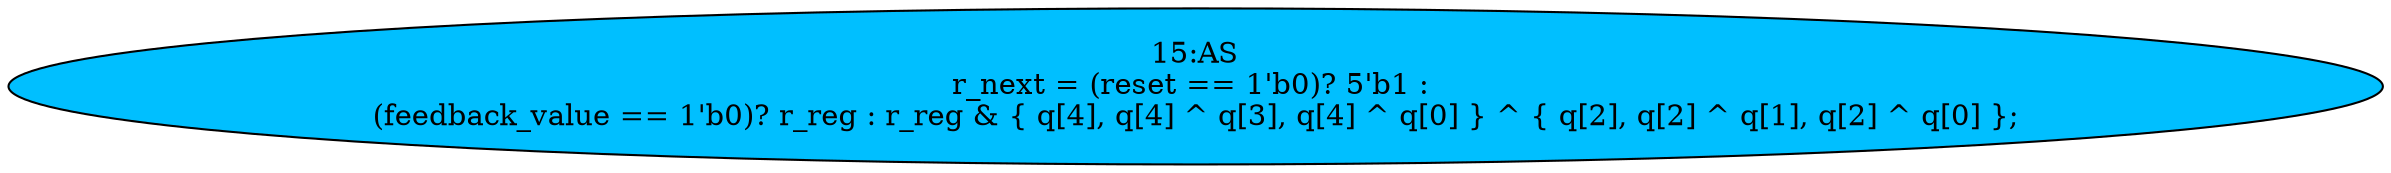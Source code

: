strict digraph "" {
	node [label="\N"];
	"15:AS"	[ast="<pyverilog.vparser.ast.Assign object at 0x7fcce933cb10>",
		def_var="['r_next']",
		fillcolor=deepskyblue,
		label="15:AS
r_next = (reset == 1'b0)? 5'b1 : 
(feedback_value == 1'b0)? r_reg : r_reg & { q[4], q[4] ^ q[3], q[4] ^ q[0] } ^ { q[2], q[\
2] ^ q[1], q[2] ^ q[0] };",
		statements="[]",
		style=filled,
		typ=Assign,
		use_var="['reset', 'feedback_value', 'r_reg', 'r_reg', 'q', 'q', 'q', 'q', 'q', 'q', 'q', 'q', 'q', 'q']"];
}
